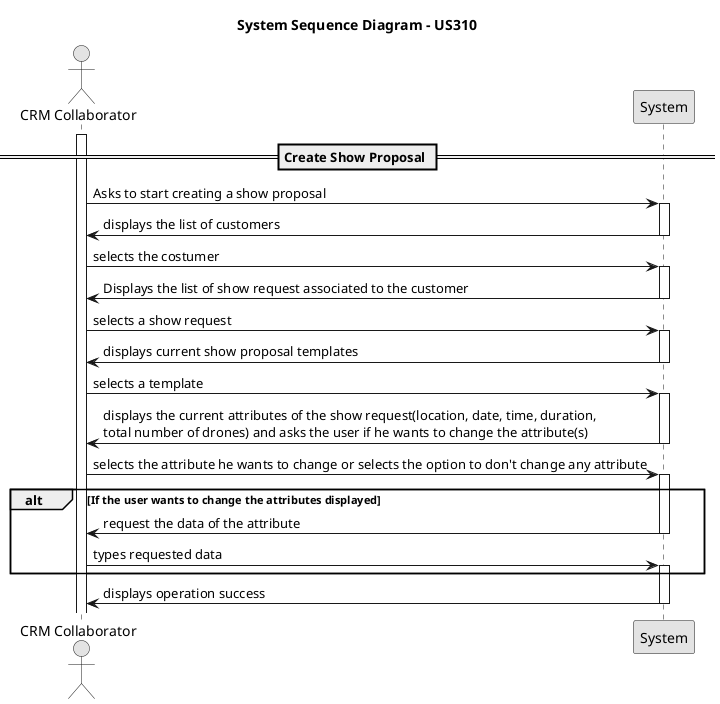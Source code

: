 @startuml
skinparam monochrome true
skinparam packageStyle rectangle
skinparam shadowing false

actor "CRM Collaborator" as crmCollaborator
participant "System" as system

title System Sequence Diagram - US310

== Create Show Proposal ==
activate crmCollaborator

    crmCollaborator -> system : Asks to start creating a show proposal
    activate system

        system -> crmCollaborator : displays the list of customers
    deactivate system

    crmCollaborator -> system : selects the costumer
    activate system

        system -> crmCollaborator : Displays the list of show request associated to the customer
    deactivate system

    crmCollaborator -> system : selects a show request
    activate system

        system -> crmCollaborator : displays current show proposal templates
    deactivate system

    crmCollaborator -> system : selects a template
    activate system

         system -> crmCollaborator : displays the current attributes of the show request(location, date, time, duration, \ntotal number of drones) and asks the user if he wants to change the attribute(s)
    deactivate system

    crmCollaborator -> system : selects the attribute he wants to change or selects the option to don't change any attribute
    alt If the user wants to change the attributes displayed
    activate system

         system -> crmCollaborator : request the data of the attribute
    deactivate system

    crmCollaborator -> system : types requested data
    activate system

        end
        system -> crmCollaborator :  displays operation success
    deactivate system

@enduml
